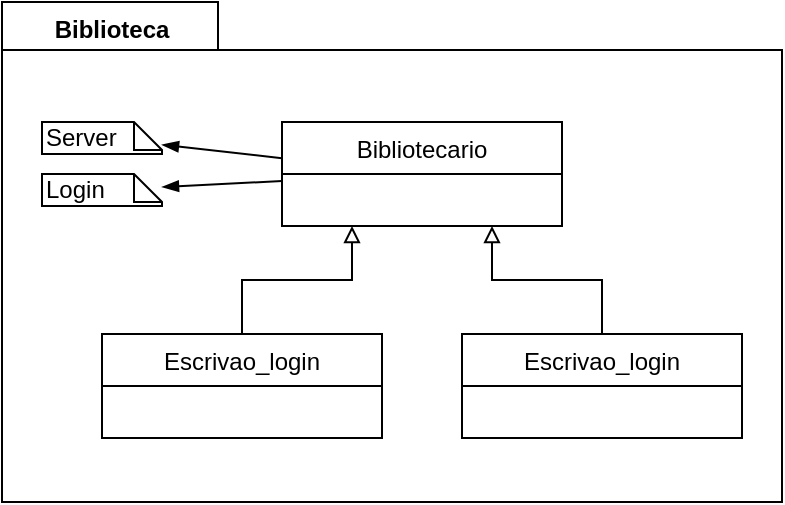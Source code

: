 <mxfile version="12.9.10" type="github"><diagram id="XQgvjCsgcUBODS8YtlC2" name="Página-1"><mxGraphModel dx="902" dy="580" grid="1" gridSize="10" guides="1" tooltips="1" connect="1" arrows="1" fold="1" page="1" pageScale="1" pageWidth="827" pageHeight="1169" math="0" shadow="0"><root><mxCell id="0"/><mxCell id="1" parent="0"/><mxCell id="xBU8Y7ui4gwNTnAj4cgR-1" value="" style="shape=folder;fontStyle=1;spacingTop=10;tabWidth=108;tabHeight=24;tabPosition=left;html=1;" vertex="1" parent="1"><mxGeometry x="70" y="314" width="390" height="250" as="geometry"/></mxCell><mxCell id="xBU8Y7ui4gwNTnAj4cgR-6" value="Server" style="shape=note;whiteSpace=wrap;html=1;size=14;verticalAlign=top;align=left;spacingTop=-6;" vertex="1" parent="1"><mxGeometry x="90" y="374" width="60" height="16" as="geometry"/></mxCell><mxCell id="xBU8Y7ui4gwNTnAj4cgR-7" value="Login" style="shape=note;whiteSpace=wrap;html=1;size=14;verticalAlign=top;align=left;spacingTop=-6;" vertex="1" parent="1"><mxGeometry x="90" y="400" width="60" height="16" as="geometry"/></mxCell><mxCell id="xBU8Y7ui4gwNTnAj4cgR-8" value="Biblioteca" style="text;align=center;fontStyle=1;verticalAlign=middle;spacingLeft=3;spacingRight=3;strokeColor=none;rotatable=0;points=[[0,0.5],[1,0.5]];portConstraint=eastwest;" vertex="1" parent="1"><mxGeometry x="85" y="314" width="80" height="26" as="geometry"/></mxCell><mxCell id="xBU8Y7ui4gwNTnAj4cgR-16" style="rounded=0;orthogonalLoop=1;jettySize=auto;html=1;endArrow=blockThin;endFill=1;" edge="1" parent="1" source="xBU8Y7ui4gwNTnAj4cgR-2" target="xBU8Y7ui4gwNTnAj4cgR-6"><mxGeometry relative="1" as="geometry"/></mxCell><mxCell id="xBU8Y7ui4gwNTnAj4cgR-17" style="edgeStyle=none;rounded=0;orthogonalLoop=1;jettySize=auto;html=1;endArrow=blockThin;endFill=1;" edge="1" parent="1" source="xBU8Y7ui4gwNTnAj4cgR-2" target="xBU8Y7ui4gwNTnAj4cgR-7"><mxGeometry relative="1" as="geometry"/></mxCell><mxCell id="xBU8Y7ui4gwNTnAj4cgR-2" value="Bibliotecario" style="swimlane;fontStyle=0;childLayout=stackLayout;horizontal=1;startSize=26;fillColor=none;horizontalStack=0;resizeParent=1;resizeParentMax=0;resizeLast=0;collapsible=1;marginBottom=0;" vertex="1" parent="1"><mxGeometry x="210" y="374" width="140" height="52" as="geometry"/></mxCell><mxCell id="xBU8Y7ui4gwNTnAj4cgR-13" style="edgeStyle=orthogonalEdgeStyle;rounded=0;orthogonalLoop=1;jettySize=auto;html=1;entryX=0.25;entryY=1;entryDx=0;entryDy=0;endArrow=block;endFill=0;" edge="1" parent="1" source="xBU8Y7ui4gwNTnAj4cgR-10" target="xBU8Y7ui4gwNTnAj4cgR-2"><mxGeometry relative="1" as="geometry"/></mxCell><mxCell id="xBU8Y7ui4gwNTnAj4cgR-12" style="edgeStyle=orthogonalEdgeStyle;rounded=0;orthogonalLoop=1;jettySize=auto;html=1;entryX=0.75;entryY=1;entryDx=0;entryDy=0;endArrow=block;endFill=0;" edge="1" parent="1" source="xBU8Y7ui4gwNTnAj4cgR-9" target="xBU8Y7ui4gwNTnAj4cgR-2"><mxGeometry relative="1" as="geometry"/></mxCell><mxCell id="xBU8Y7ui4gwNTnAj4cgR-9" value="Escrivao_login" style="swimlane;fontStyle=0;childLayout=stackLayout;horizontal=1;startSize=26;fillColor=none;horizontalStack=0;resizeParent=1;resizeParentMax=0;resizeLast=0;collapsible=1;marginBottom=0;" vertex="1" parent="1"><mxGeometry x="300" y="480" width="140" height="52" as="geometry"/></mxCell><mxCell id="xBU8Y7ui4gwNTnAj4cgR-10" value="Escrivao_login" style="swimlane;fontStyle=0;childLayout=stackLayout;horizontal=1;startSize=26;fillColor=none;horizontalStack=0;resizeParent=1;resizeParentMax=0;resizeLast=0;collapsible=1;marginBottom=0;" vertex="1" parent="1"><mxGeometry x="120" y="480" width="140" height="52" as="geometry"/></mxCell></root></mxGraphModel></diagram></mxfile>